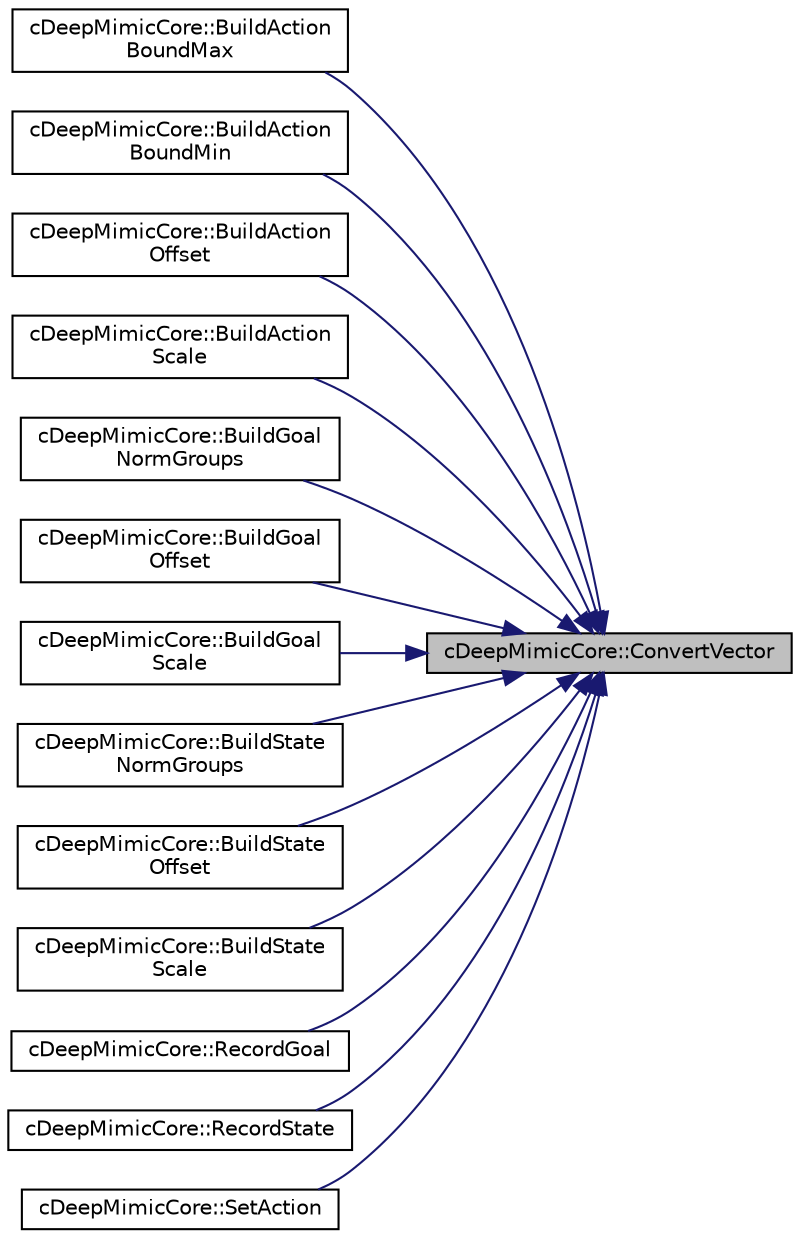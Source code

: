 digraph "cDeepMimicCore::ConvertVector"
{
 // LATEX_PDF_SIZE
  edge [fontname="Helvetica",fontsize="10",labelfontname="Helvetica",labelfontsize="10"];
  node [fontname="Helvetica",fontsize="10",shape=record];
  rankdir="RL";
  Node1 [label="cDeepMimicCore::ConvertVector",height=0.2,width=0.4,color="black", fillcolor="grey75", style="filled", fontcolor="black",tooltip=" "];
  Node1 -> Node2 [dir="back",color="midnightblue",fontsize="10",style="solid",fontname="Helvetica"];
  Node2 [label="cDeepMimicCore::BuildAction\lBoundMax",height=0.2,width=0.4,color="black", fillcolor="white", style="filled",URL="$classc_deep_mimic_core.html#a00320ea2bc78bd4ea55ea7200115069a",tooltip=" "];
  Node1 -> Node3 [dir="back",color="midnightblue",fontsize="10",style="solid",fontname="Helvetica"];
  Node3 [label="cDeepMimicCore::BuildAction\lBoundMin",height=0.2,width=0.4,color="black", fillcolor="white", style="filled",URL="$classc_deep_mimic_core.html#a6ff6a80898f6bb4f30bc6319d7d111e1",tooltip=" "];
  Node1 -> Node4 [dir="back",color="midnightblue",fontsize="10",style="solid",fontname="Helvetica"];
  Node4 [label="cDeepMimicCore::BuildAction\lOffset",height=0.2,width=0.4,color="black", fillcolor="white", style="filled",URL="$classc_deep_mimic_core.html#ae22345c4507496a00463fedc6a188504",tooltip=" "];
  Node1 -> Node5 [dir="back",color="midnightblue",fontsize="10",style="solid",fontname="Helvetica"];
  Node5 [label="cDeepMimicCore::BuildAction\lScale",height=0.2,width=0.4,color="black", fillcolor="white", style="filled",URL="$classc_deep_mimic_core.html#a16f1cd87b5fa3bde4e29ba23b6c6a900",tooltip=" "];
  Node1 -> Node6 [dir="back",color="midnightblue",fontsize="10",style="solid",fontname="Helvetica"];
  Node6 [label="cDeepMimicCore::BuildGoal\lNormGroups",height=0.2,width=0.4,color="black", fillcolor="white", style="filled",URL="$classc_deep_mimic_core.html#aa6eaef26280257d9f4a64c76c5c494b7",tooltip=" "];
  Node1 -> Node7 [dir="back",color="midnightblue",fontsize="10",style="solid",fontname="Helvetica"];
  Node7 [label="cDeepMimicCore::BuildGoal\lOffset",height=0.2,width=0.4,color="black", fillcolor="white", style="filled",URL="$classc_deep_mimic_core.html#acdc5e63cea739c6d79978c45a6d3ca97",tooltip=" "];
  Node1 -> Node8 [dir="back",color="midnightblue",fontsize="10",style="solid",fontname="Helvetica"];
  Node8 [label="cDeepMimicCore::BuildGoal\lScale",height=0.2,width=0.4,color="black", fillcolor="white", style="filled",URL="$classc_deep_mimic_core.html#ad97cd7e042affd8296bd4ad03b16f009",tooltip=" "];
  Node1 -> Node9 [dir="back",color="midnightblue",fontsize="10",style="solid",fontname="Helvetica"];
  Node9 [label="cDeepMimicCore::BuildState\lNormGroups",height=0.2,width=0.4,color="black", fillcolor="white", style="filled",URL="$classc_deep_mimic_core.html#a37867d5a6845424f273a1105bdc1886c",tooltip=" "];
  Node1 -> Node10 [dir="back",color="midnightblue",fontsize="10",style="solid",fontname="Helvetica"];
  Node10 [label="cDeepMimicCore::BuildState\lOffset",height=0.2,width=0.4,color="black", fillcolor="white", style="filled",URL="$classc_deep_mimic_core.html#a32471c736dc01820feaa6e5904e1b1c8",tooltip=" "];
  Node1 -> Node11 [dir="back",color="midnightblue",fontsize="10",style="solid",fontname="Helvetica"];
  Node11 [label="cDeepMimicCore::BuildState\lScale",height=0.2,width=0.4,color="black", fillcolor="white", style="filled",URL="$classc_deep_mimic_core.html#a5ad6d5bc3f62aa0f198e787ee5bbea94",tooltip=" "];
  Node1 -> Node12 [dir="back",color="midnightblue",fontsize="10",style="solid",fontname="Helvetica"];
  Node12 [label="cDeepMimicCore::RecordGoal",height=0.2,width=0.4,color="black", fillcolor="white", style="filled",URL="$classc_deep_mimic_core.html#a8e57ba2fdf2b9e7ab8b6cd96f07b4636",tooltip=" "];
  Node1 -> Node13 [dir="back",color="midnightblue",fontsize="10",style="solid",fontname="Helvetica"];
  Node13 [label="cDeepMimicCore::RecordState",height=0.2,width=0.4,color="black", fillcolor="white", style="filled",URL="$classc_deep_mimic_core.html#a175bceb9576f8467d326a1d0d32a4fc0",tooltip=" "];
  Node1 -> Node14 [dir="back",color="midnightblue",fontsize="10",style="solid",fontname="Helvetica"];
  Node14 [label="cDeepMimicCore::SetAction",height=0.2,width=0.4,color="black", fillcolor="white", style="filled",URL="$classc_deep_mimic_core.html#a3cb5afcdc2abf990a727eccf6a2320cc",tooltip=" "];
}
